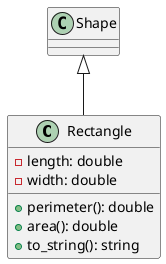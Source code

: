 @startuml
'https://plantuml.com/class-diagram

class Rectangle extends Shape
{
    - length: double
    - width: double
    + perimeter(): double
    + area(): double
    + to_string(): string
}

@enduml